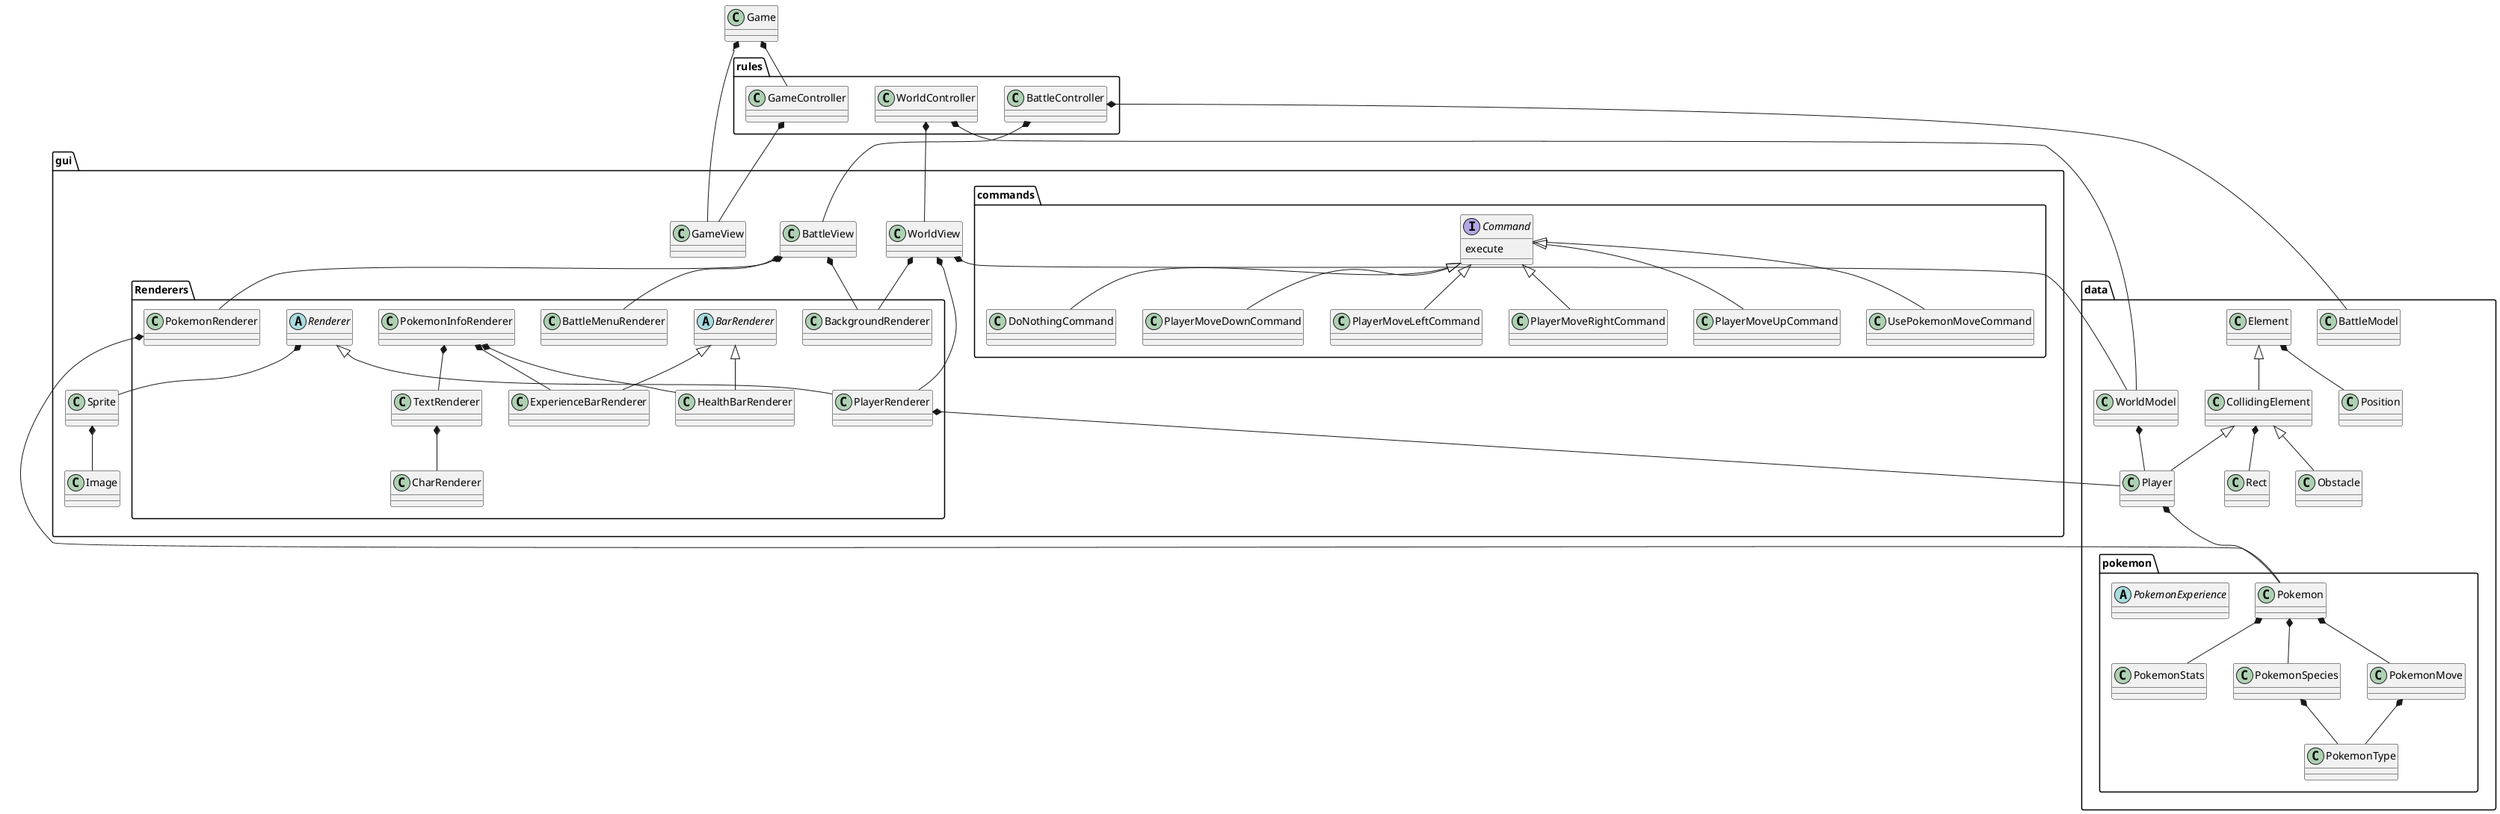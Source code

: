 @startuml Pokemon

package data {
    class BattleModel
    class WorldModel

    class Obstacle
    class Player 
    class Position
    class Rect
    class Element
    class CollidingElement

    package pokemon {
        class Pokemon
        class PokemonStats
        class PokemonSpecies
        class PokemonType
        class PokemonMove
        abstract class PokemonExperience
    }
}

package gui { 
    package commands {
        interface Command {
            execute
        }

        class DoNothingCommand
        class PlayerMoveDownCommand
        class PlayerMoveLeftCommand
        class PlayerMoveRightCommand
        class PlayerMoveUpCommand
        class UsePokemonMoveCommand
    }

    package Renderers {
        class BackgroundRenderer
        abstract class BarRenderer
        class BattleMenuRenderer
        class CharRenderer
        class ExperienceBarRenderer
        class HealthBarRenderer
        class PlayerRenderer
        class PokemonRenderer
        class PokemonInfoRenderer
        abstract class Renderer
        class TextRenderer
    }

    class Image
    class Sprite
    class BattleView
    class WorldView
    class GameView
}

package rules {
    class BattleController
    class GameController
    class WorldController
}

class Game

Game *-- GameView
Game *-- GameController

GameController *-- GameView

BattleController *-- BattleView   
BattleController *-- BattleModel  

WorldModel *-- Player

WorldController *-- WorldView   
WorldController *-- WorldModel  

WorldView *-- PlayerRenderer
WorldView *-- BackgroundRenderer
WorldView *-- WorldModel

Element <|-- CollidingElement
Element *-- Position

CollidingElement <|-- Player
CollidingElement <|-- Obstacle
CollidingElement *-- Rect

Player *-- Pokemon 

Pokemon *-- PokemonSpecies
Pokemon *-- PokemonStats
Pokemon *-- PokemonMove

PokemonMove *-- PokemonType

PokemonSpecies *-- PokemonType

Command <|-- DoNothingCommand
Command <|-- PlayerMoveDownCommand
Command <|-- PlayerMoveLeftCommand
Command <|-- PlayerMoveRightCommand
Command <|-- PlayerMoveUpCommand
Command <|-- UsePokemonMoveCommand

Sprite *-- Image

Renderer <|-- PlayerRenderer
Renderer *-- Sprite

PlayerRenderer *-- Player

PokemonRenderer *-- Pokemon

BarRenderer <|-- ExperienceBarRenderer
BarRenderer <|-- HealthBarRenderer

PokemonInfoRenderer *-- TextRenderer
PokemonInfoRenderer *-- ExperienceBarRenderer
PokemonInfoRenderer *-- HealthBarRenderer

TextRenderer *-- CharRenderer

BattleView *-- BackgroundRenderer
BattleView *-- PokemonRenderer
BattleView *-- BattleMenuRenderer

@enduml